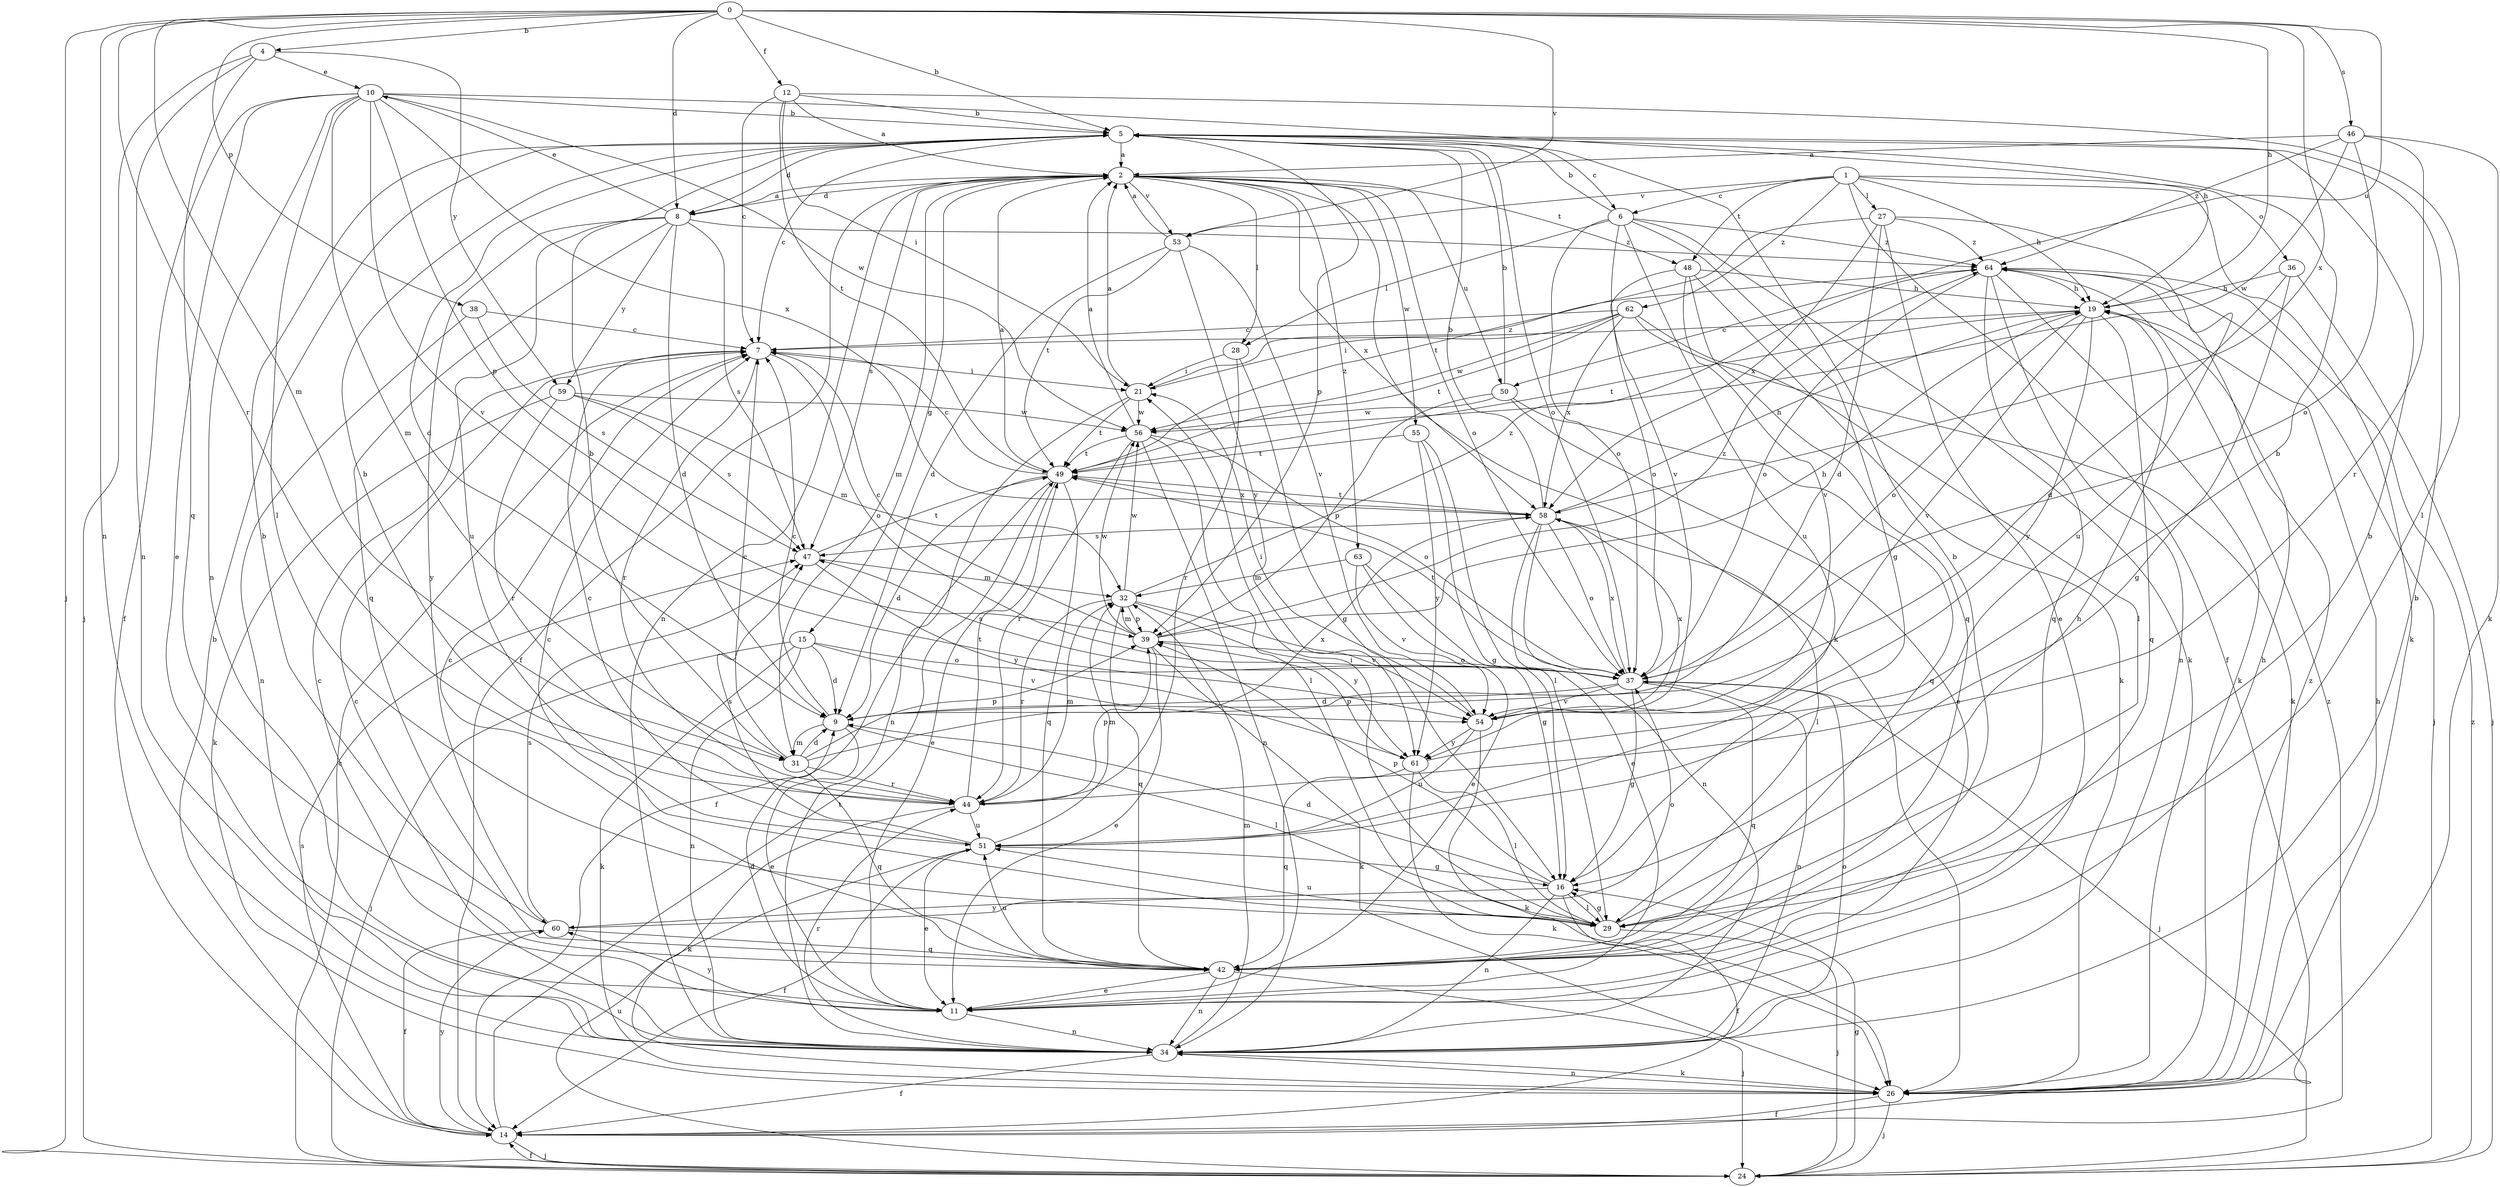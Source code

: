 strict digraph  {
0;
1;
2;
4;
5;
6;
7;
8;
9;
10;
11;
12;
14;
15;
16;
19;
21;
24;
26;
27;
28;
29;
31;
32;
34;
36;
37;
38;
39;
42;
44;
46;
47;
48;
49;
50;
51;
53;
54;
55;
56;
58;
59;
60;
61;
62;
63;
64;
0 -> 4  [label=b];
0 -> 5  [label=b];
0 -> 8  [label=d];
0 -> 12  [label=f];
0 -> 19  [label=h];
0 -> 24  [label=j];
0 -> 31  [label=m];
0 -> 34  [label=n];
0 -> 38  [label=p];
0 -> 44  [label=r];
0 -> 46  [label=s];
0 -> 50  [label=u];
0 -> 53  [label=v];
0 -> 58  [label=x];
1 -> 6  [label=c];
1 -> 14  [label=f];
1 -> 19  [label=h];
1 -> 26  [label=k];
1 -> 27  [label=l];
1 -> 36  [label=o];
1 -> 48  [label=t];
1 -> 53  [label=v];
1 -> 62  [label=z];
2 -> 8  [label=d];
2 -> 14  [label=f];
2 -> 15  [label=g];
2 -> 26  [label=k];
2 -> 28  [label=l];
2 -> 31  [label=m];
2 -> 34  [label=n];
2 -> 37  [label=o];
2 -> 47  [label=s];
2 -> 48  [label=t];
2 -> 50  [label=u];
2 -> 53  [label=v];
2 -> 55  [label=w];
2 -> 58  [label=x];
2 -> 63  [label=z];
4 -> 10  [label=e];
4 -> 24  [label=j];
4 -> 34  [label=n];
4 -> 42  [label=q];
4 -> 59  [label=y];
5 -> 2  [label=a];
5 -> 6  [label=c];
5 -> 7  [label=c];
5 -> 8  [label=d];
5 -> 9  [label=d];
5 -> 37  [label=o];
5 -> 39  [label=p];
6 -> 5  [label=b];
6 -> 16  [label=g];
6 -> 26  [label=k];
6 -> 28  [label=l];
6 -> 37  [label=o];
6 -> 51  [label=u];
6 -> 54  [label=v];
6 -> 64  [label=z];
7 -> 21  [label=i];
7 -> 37  [label=o];
7 -> 44  [label=r];
8 -> 2  [label=a];
8 -> 9  [label=d];
8 -> 10  [label=e];
8 -> 42  [label=q];
8 -> 47  [label=s];
8 -> 51  [label=u];
8 -> 59  [label=y];
8 -> 60  [label=y];
8 -> 64  [label=z];
9 -> 7  [label=c];
9 -> 11  [label=e];
9 -> 29  [label=l];
9 -> 31  [label=m];
10 -> 5  [label=b];
10 -> 11  [label=e];
10 -> 14  [label=f];
10 -> 19  [label=h];
10 -> 29  [label=l];
10 -> 31  [label=m];
10 -> 34  [label=n];
10 -> 39  [label=p];
10 -> 54  [label=v];
10 -> 56  [label=w];
10 -> 58  [label=x];
11 -> 7  [label=c];
11 -> 9  [label=d];
11 -> 19  [label=h];
11 -> 34  [label=n];
11 -> 60  [label=y];
12 -> 2  [label=a];
12 -> 5  [label=b];
12 -> 7  [label=c];
12 -> 21  [label=i];
12 -> 29  [label=l];
12 -> 49  [label=t];
14 -> 5  [label=b];
14 -> 24  [label=j];
14 -> 47  [label=s];
14 -> 49  [label=t];
14 -> 60  [label=y];
14 -> 64  [label=z];
15 -> 9  [label=d];
15 -> 24  [label=j];
15 -> 26  [label=k];
15 -> 34  [label=n];
15 -> 37  [label=o];
15 -> 54  [label=v];
16 -> 9  [label=d];
16 -> 14  [label=f];
16 -> 29  [label=l];
16 -> 34  [label=n];
16 -> 39  [label=p];
16 -> 60  [label=y];
19 -> 7  [label=c];
19 -> 37  [label=o];
19 -> 42  [label=q];
19 -> 49  [label=t];
19 -> 54  [label=v];
19 -> 61  [label=y];
21 -> 2  [label=a];
21 -> 34  [label=n];
21 -> 49  [label=t];
21 -> 56  [label=w];
21 -> 64  [label=z];
24 -> 7  [label=c];
24 -> 14  [label=f];
24 -> 16  [label=g];
24 -> 51  [label=u];
24 -> 64  [label=z];
26 -> 14  [label=f];
26 -> 19  [label=h];
26 -> 24  [label=j];
26 -> 34  [label=n];
26 -> 64  [label=z];
27 -> 9  [label=d];
27 -> 11  [label=e];
27 -> 49  [label=t];
27 -> 51  [label=u];
27 -> 58  [label=x];
27 -> 64  [label=z];
28 -> 16  [label=g];
28 -> 21  [label=i];
28 -> 44  [label=r];
29 -> 5  [label=b];
29 -> 7  [label=c];
29 -> 16  [label=g];
29 -> 19  [label=h];
29 -> 21  [label=i];
29 -> 24  [label=j];
29 -> 51  [label=u];
31 -> 5  [label=b];
31 -> 7  [label=c];
31 -> 9  [label=d];
31 -> 39  [label=p];
31 -> 42  [label=q];
31 -> 44  [label=r];
31 -> 58  [label=x];
32 -> 39  [label=p];
32 -> 42  [label=q];
32 -> 44  [label=r];
32 -> 54  [label=v];
32 -> 56  [label=w];
32 -> 61  [label=y];
32 -> 64  [label=z];
34 -> 5  [label=b];
34 -> 7  [label=c];
34 -> 14  [label=f];
34 -> 26  [label=k];
34 -> 32  [label=m];
34 -> 37  [label=o];
34 -> 44  [label=r];
36 -> 9  [label=d];
36 -> 16  [label=g];
36 -> 19  [label=h];
36 -> 24  [label=j];
37 -> 9  [label=d];
37 -> 16  [label=g];
37 -> 24  [label=j];
37 -> 34  [label=n];
37 -> 42  [label=q];
37 -> 47  [label=s];
37 -> 49  [label=t];
37 -> 54  [label=v];
37 -> 58  [label=x];
38 -> 7  [label=c];
38 -> 34  [label=n];
38 -> 47  [label=s];
39 -> 7  [label=c];
39 -> 11  [label=e];
39 -> 19  [label=h];
39 -> 26  [label=k];
39 -> 32  [label=m];
39 -> 37  [label=o];
39 -> 56  [label=w];
39 -> 64  [label=z];
42 -> 5  [label=b];
42 -> 7  [label=c];
42 -> 11  [label=e];
42 -> 24  [label=j];
42 -> 34  [label=n];
42 -> 51  [label=u];
44 -> 5  [label=b];
44 -> 26  [label=k];
44 -> 32  [label=m];
44 -> 39  [label=p];
44 -> 49  [label=t];
44 -> 51  [label=u];
46 -> 2  [label=a];
46 -> 26  [label=k];
46 -> 37  [label=o];
46 -> 44  [label=r];
46 -> 56  [label=w];
46 -> 64  [label=z];
47 -> 32  [label=m];
47 -> 49  [label=t];
47 -> 61  [label=y];
48 -> 19  [label=h];
48 -> 26  [label=k];
48 -> 37  [label=o];
48 -> 42  [label=q];
48 -> 54  [label=v];
49 -> 2  [label=a];
49 -> 7  [label=c];
49 -> 9  [label=d];
49 -> 11  [label=e];
49 -> 14  [label=f];
49 -> 42  [label=q];
49 -> 58  [label=x];
50 -> 5  [label=b];
50 -> 11  [label=e];
50 -> 39  [label=p];
50 -> 42  [label=q];
50 -> 56  [label=w];
51 -> 7  [label=c];
51 -> 11  [label=e];
51 -> 14  [label=f];
51 -> 16  [label=g];
51 -> 32  [label=m];
51 -> 47  [label=s];
53 -> 2  [label=a];
53 -> 9  [label=d];
53 -> 49  [label=t];
53 -> 54  [label=v];
53 -> 61  [label=y];
54 -> 21  [label=i];
54 -> 26  [label=k];
54 -> 51  [label=u];
54 -> 58  [label=x];
54 -> 61  [label=y];
55 -> 16  [label=g];
55 -> 29  [label=l];
55 -> 49  [label=t];
55 -> 61  [label=y];
56 -> 2  [label=a];
56 -> 29  [label=l];
56 -> 34  [label=n];
56 -> 37  [label=o];
56 -> 44  [label=r];
56 -> 49  [label=t];
58 -> 5  [label=b];
58 -> 11  [label=e];
58 -> 19  [label=h];
58 -> 29  [label=l];
58 -> 34  [label=n];
58 -> 37  [label=o];
58 -> 47  [label=s];
58 -> 49  [label=t];
59 -> 26  [label=k];
59 -> 32  [label=m];
59 -> 44  [label=r];
59 -> 47  [label=s];
59 -> 56  [label=w];
60 -> 5  [label=b];
60 -> 14  [label=f];
60 -> 37  [label=o];
60 -> 42  [label=q];
60 -> 47  [label=s];
61 -> 5  [label=b];
61 -> 26  [label=k];
61 -> 29  [label=l];
61 -> 39  [label=p];
61 -> 42  [label=q];
62 -> 7  [label=c];
62 -> 21  [label=i];
62 -> 26  [label=k];
62 -> 29  [label=l];
62 -> 49  [label=t];
62 -> 56  [label=w];
62 -> 58  [label=x];
63 -> 11  [label=e];
63 -> 16  [label=g];
63 -> 32  [label=m];
63 -> 54  [label=v];
64 -> 19  [label=h];
64 -> 24  [label=j];
64 -> 26  [label=k];
64 -> 34  [label=n];
64 -> 37  [label=o];
64 -> 42  [label=q];
}
